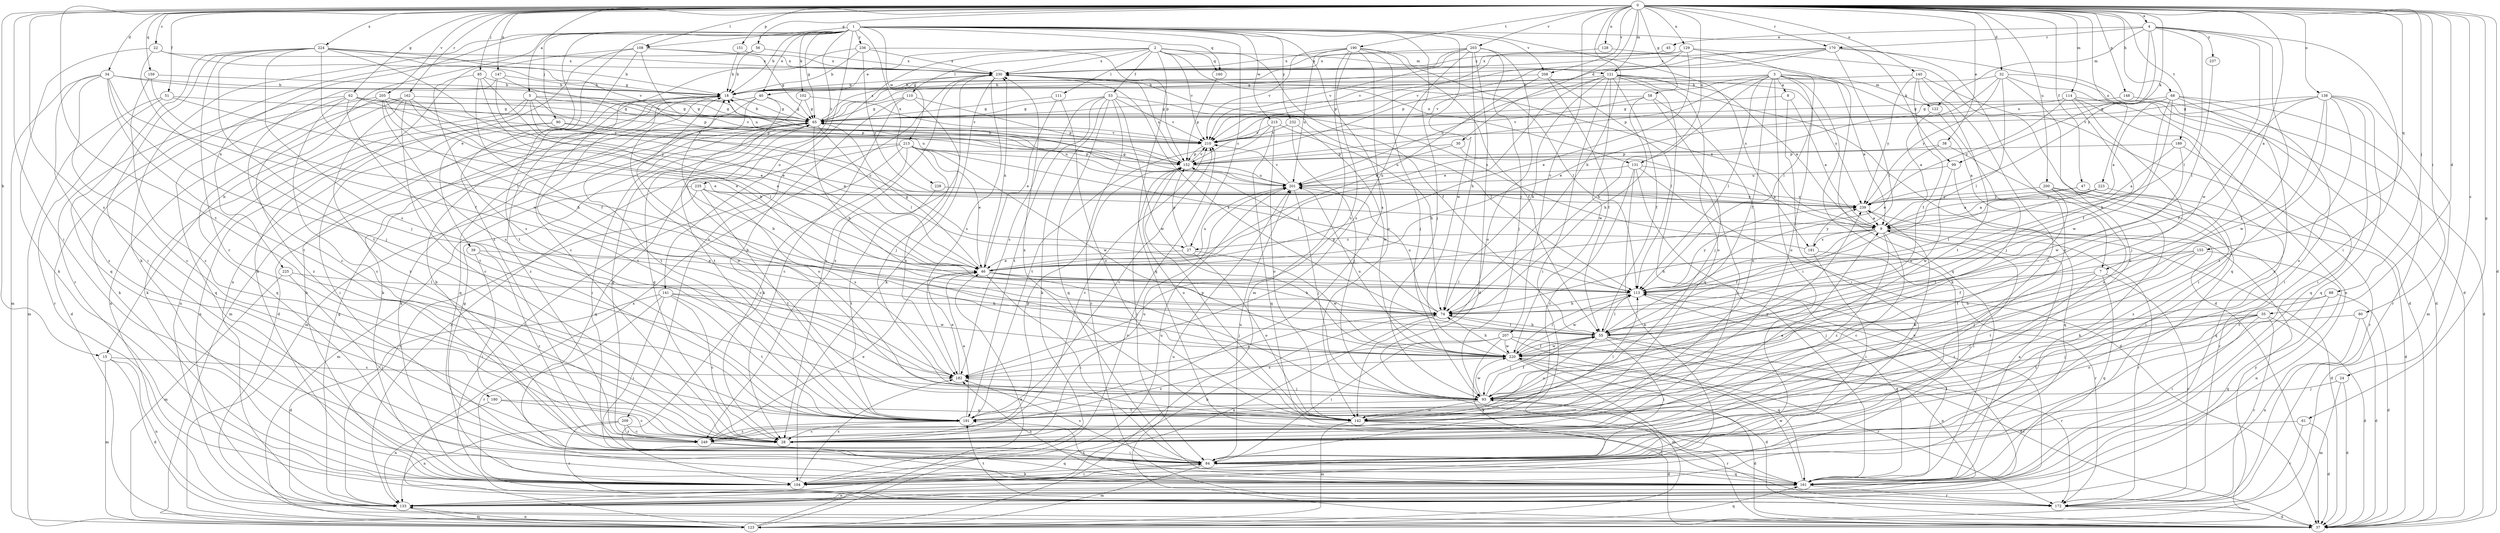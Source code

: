 strict digraph  {
0;
1;
2;
3;
4;
5;
7;
8;
9;
15;
18;
22;
24;
27;
28;
30;
32;
34;
35;
37;
38;
39;
40;
45;
46;
47;
51;
53;
55;
56;
58;
61;
62;
65;
68;
74;
80;
84;
85;
88;
90;
93;
99;
102;
104;
108;
110;
111;
113;
114;
121;
122;
123;
128;
129;
131;
133;
138;
140;
141;
142;
147;
148;
151;
152;
155;
159;
160;
161;
162;
170;
172;
180;
181;
182;
189;
190;
191;
200;
201;
203;
205;
207;
208;
209;
210;
213;
215;
220;
223;
224;
225;
228;
230;
232;
235;
236;
237;
239;
249;
0 -> 4  [label=a];
0 -> 5  [label=a];
0 -> 7  [label=a];
0 -> 15  [label=b];
0 -> 22  [label=c];
0 -> 24  [label=c];
0 -> 30  [label=d];
0 -> 32  [label=d];
0 -> 34  [label=d];
0 -> 35  [label=d];
0 -> 37  [label=d];
0 -> 38  [label=e];
0 -> 47  [label=f];
0 -> 51  [label=f];
0 -> 56  [label=g];
0 -> 58  [label=g];
0 -> 61  [label=g];
0 -> 62  [label=g];
0 -> 68  [label=h];
0 -> 74  [label=h];
0 -> 80  [label=i];
0 -> 84  [label=i];
0 -> 85  [label=j];
0 -> 88  [label=j];
0 -> 99  [label=k];
0 -> 108  [label=l];
0 -> 114  [label=m];
0 -> 121  [label=m];
0 -> 128  [label=n];
0 -> 129  [label=n];
0 -> 131  [label=n];
0 -> 138  [label=o];
0 -> 140  [label=o];
0 -> 147  [label=p];
0 -> 148  [label=p];
0 -> 151  [label=p];
0 -> 155  [label=q];
0 -> 159  [label=q];
0 -> 162  [label=r];
0 -> 170  [label=r];
0 -> 180  [label=s];
0 -> 189  [label=t];
0 -> 190  [label=t];
0 -> 191  [label=t];
0 -> 200  [label=u];
0 -> 203  [label=v];
0 -> 205  [label=v];
0 -> 207  [label=v];
0 -> 208  [label=v];
0 -> 223  [label=x];
0 -> 224  [label=x];
1 -> 15  [label=b];
1 -> 18  [label=b];
1 -> 27  [label=c];
1 -> 39  [label=e];
1 -> 40  [label=e];
1 -> 65  [label=g];
1 -> 90  [label=j];
1 -> 93  [label=j];
1 -> 99  [label=k];
1 -> 102  [label=k];
1 -> 104  [label=k];
1 -> 108  [label=l];
1 -> 141  [label=o];
1 -> 142  [label=o];
1 -> 160  [label=q];
1 -> 181  [label=s];
1 -> 208  [label=v];
1 -> 213  [label=w];
1 -> 215  [label=w];
1 -> 220  [label=w];
1 -> 225  [label=x];
1 -> 228  [label=x];
1 -> 232  [label=y];
1 -> 235  [label=y];
1 -> 236  [label=y];
1 -> 249  [label=z];
2 -> 40  [label=e];
2 -> 53  [label=f];
2 -> 55  [label=f];
2 -> 110  [label=l];
2 -> 111  [label=l];
2 -> 121  [label=m];
2 -> 131  [label=n];
2 -> 160  [label=q];
2 -> 161  [label=q];
2 -> 209  [label=v];
2 -> 210  [label=v];
2 -> 230  [label=x];
3 -> 7  [label=a];
3 -> 8  [label=a];
3 -> 9  [label=a];
3 -> 18  [label=b];
3 -> 55  [label=f];
3 -> 74  [label=h];
3 -> 84  [label=i];
3 -> 104  [label=k];
3 -> 113  [label=l];
3 -> 122  [label=m];
3 -> 142  [label=o];
3 -> 152  [label=p];
3 -> 210  [label=v];
4 -> 45  [label=e];
4 -> 84  [label=i];
4 -> 93  [label=j];
4 -> 113  [label=l];
4 -> 122  [label=m];
4 -> 170  [label=r];
4 -> 201  [label=u];
4 -> 220  [label=w];
4 -> 237  [label=y];
4 -> 239  [label=y];
5 -> 27  [label=c];
5 -> 46  [label=e];
5 -> 65  [label=g];
5 -> 104  [label=k];
5 -> 133  [label=n];
5 -> 152  [label=p];
5 -> 210  [label=v];
7 -> 93  [label=j];
7 -> 113  [label=l];
7 -> 161  [label=q];
7 -> 172  [label=r];
7 -> 249  [label=z];
8 -> 9  [label=a];
8 -> 65  [label=g];
8 -> 84  [label=i];
9 -> 27  [label=c];
9 -> 28  [label=c];
9 -> 37  [label=d];
9 -> 55  [label=f];
9 -> 74  [label=h];
9 -> 84  [label=i];
9 -> 172  [label=r];
9 -> 181  [label=s];
9 -> 230  [label=x];
9 -> 249  [label=z];
15 -> 37  [label=d];
15 -> 123  [label=m];
15 -> 133  [label=n];
15 -> 182  [label=s];
18 -> 65  [label=g];
18 -> 142  [label=o];
18 -> 191  [label=t];
18 -> 249  [label=z];
22 -> 104  [label=k];
22 -> 191  [label=t];
22 -> 210  [label=v];
22 -> 230  [label=x];
24 -> 37  [label=d];
24 -> 93  [label=j];
24 -> 123  [label=m];
27 -> 46  [label=e];
27 -> 142  [label=o];
27 -> 152  [label=p];
27 -> 220  [label=w];
28 -> 9  [label=a];
28 -> 65  [label=g];
28 -> 152  [label=p];
28 -> 201  [label=u];
28 -> 210  [label=v];
30 -> 152  [label=p];
30 -> 201  [label=u];
30 -> 249  [label=z];
32 -> 18  [label=b];
32 -> 28  [label=c];
32 -> 37  [label=d];
32 -> 46  [label=e];
32 -> 113  [label=l];
32 -> 133  [label=n];
32 -> 239  [label=y];
34 -> 18  [label=b];
34 -> 28  [label=c];
34 -> 55  [label=f];
34 -> 93  [label=j];
34 -> 123  [label=m];
34 -> 191  [label=t];
34 -> 210  [label=v];
34 -> 249  [label=z];
35 -> 37  [label=d];
35 -> 55  [label=f];
35 -> 84  [label=i];
35 -> 93  [label=j];
35 -> 142  [label=o];
35 -> 172  [label=r];
35 -> 191  [label=t];
37 -> 201  [label=u];
38 -> 46  [label=e];
38 -> 142  [label=o];
38 -> 152  [label=p];
39 -> 46  [label=e];
39 -> 84  [label=i];
39 -> 249  [label=z];
40 -> 37  [label=d];
40 -> 65  [label=g];
40 -> 104  [label=k];
40 -> 123  [label=m];
40 -> 161  [label=q];
40 -> 191  [label=t];
45 -> 230  [label=x];
46 -> 65  [label=g];
46 -> 74  [label=h];
46 -> 84  [label=i];
46 -> 93  [label=j];
46 -> 113  [label=l];
46 -> 201  [label=u];
46 -> 230  [label=x];
47 -> 9  [label=a];
47 -> 161  [label=q];
47 -> 239  [label=y];
47 -> 249  [label=z];
51 -> 46  [label=e];
51 -> 65  [label=g];
51 -> 123  [label=m];
51 -> 172  [label=r];
53 -> 65  [label=g];
53 -> 104  [label=k];
53 -> 113  [label=l];
53 -> 161  [label=q];
53 -> 172  [label=r];
53 -> 182  [label=s];
53 -> 191  [label=t];
53 -> 210  [label=v];
53 -> 220  [label=w];
55 -> 74  [label=h];
55 -> 84  [label=i];
55 -> 93  [label=j];
55 -> 113  [label=l];
55 -> 133  [label=n];
55 -> 142  [label=o];
55 -> 172  [label=r];
55 -> 220  [label=w];
55 -> 230  [label=x];
56 -> 18  [label=b];
56 -> 172  [label=r];
56 -> 230  [label=x];
58 -> 65  [label=g];
58 -> 74  [label=h];
58 -> 93  [label=j];
58 -> 142  [label=o];
58 -> 210  [label=v];
61 -> 28  [label=c];
61 -> 37  [label=d];
61 -> 172  [label=r];
62 -> 28  [label=c];
62 -> 65  [label=g];
62 -> 104  [label=k];
62 -> 152  [label=p];
62 -> 161  [label=q];
62 -> 191  [label=t];
62 -> 239  [label=y];
65 -> 18  [label=b];
65 -> 74  [label=h];
65 -> 84  [label=i];
65 -> 104  [label=k];
65 -> 113  [label=l];
65 -> 123  [label=m];
65 -> 142  [label=o];
65 -> 210  [label=v];
65 -> 230  [label=x];
68 -> 9  [label=a];
68 -> 28  [label=c];
68 -> 55  [label=f];
68 -> 65  [label=g];
68 -> 84  [label=i];
68 -> 172  [label=r];
68 -> 220  [label=w];
74 -> 55  [label=f];
74 -> 133  [label=n];
74 -> 152  [label=p];
74 -> 182  [label=s];
74 -> 201  [label=u];
80 -> 37  [label=d];
80 -> 55  [label=f];
80 -> 133  [label=n];
84 -> 18  [label=b];
84 -> 104  [label=k];
84 -> 123  [label=m];
84 -> 161  [label=q];
84 -> 182  [label=s];
84 -> 201  [label=u];
85 -> 18  [label=b];
85 -> 46  [label=e];
85 -> 55  [label=f];
85 -> 74  [label=h];
85 -> 182  [label=s];
88 -> 37  [label=d];
88 -> 74  [label=h];
88 -> 93  [label=j];
88 -> 161  [label=q];
90 -> 84  [label=i];
90 -> 133  [label=n];
90 -> 201  [label=u];
90 -> 210  [label=v];
93 -> 18  [label=b];
93 -> 37  [label=d];
93 -> 55  [label=f];
93 -> 142  [label=o];
93 -> 191  [label=t];
93 -> 220  [label=w];
99 -> 161  [label=q];
99 -> 201  [label=u];
99 -> 220  [label=w];
102 -> 65  [label=g];
102 -> 191  [label=t];
102 -> 210  [label=v];
104 -> 18  [label=b];
104 -> 65  [label=g];
104 -> 74  [label=h];
104 -> 84  [label=i];
104 -> 182  [label=s];
104 -> 201  [label=u];
108 -> 65  [label=g];
108 -> 104  [label=k];
108 -> 133  [label=n];
108 -> 191  [label=t];
108 -> 201  [label=u];
108 -> 230  [label=x];
110 -> 28  [label=c];
110 -> 65  [label=g];
110 -> 93  [label=j];
110 -> 104  [label=k];
110 -> 152  [label=p];
111 -> 46  [label=e];
111 -> 65  [label=g];
111 -> 142  [label=o];
113 -> 74  [label=h];
113 -> 161  [label=q];
113 -> 220  [label=w];
113 -> 239  [label=y];
114 -> 65  [label=g];
114 -> 74  [label=h];
114 -> 84  [label=i];
114 -> 93  [label=j];
114 -> 161  [label=q];
114 -> 239  [label=y];
121 -> 9  [label=a];
121 -> 18  [label=b];
121 -> 37  [label=d];
121 -> 46  [label=e];
121 -> 55  [label=f];
121 -> 74  [label=h];
121 -> 84  [label=i];
121 -> 142  [label=o];
121 -> 161  [label=q];
121 -> 201  [label=u];
121 -> 220  [label=w];
121 -> 239  [label=y];
122 -> 9  [label=a];
122 -> 93  [label=j];
123 -> 46  [label=e];
123 -> 133  [label=n];
123 -> 161  [label=q];
123 -> 210  [label=v];
123 -> 230  [label=x];
123 -> 239  [label=y];
128 -> 161  [label=q];
128 -> 230  [label=x];
129 -> 46  [label=e];
129 -> 113  [label=l];
129 -> 152  [label=p];
129 -> 161  [label=q];
129 -> 210  [label=v];
129 -> 230  [label=x];
131 -> 9  [label=a];
131 -> 28  [label=c];
131 -> 37  [label=d];
131 -> 104  [label=k];
131 -> 133  [label=n];
131 -> 201  [label=u];
133 -> 65  [label=g];
133 -> 93  [label=j];
133 -> 113  [label=l];
133 -> 123  [label=m];
138 -> 55  [label=f];
138 -> 65  [label=g];
138 -> 84  [label=i];
138 -> 123  [label=m];
138 -> 142  [label=o];
138 -> 161  [label=q];
138 -> 191  [label=t];
138 -> 210  [label=v];
138 -> 220  [label=w];
140 -> 18  [label=b];
140 -> 28  [label=c];
140 -> 37  [label=d];
140 -> 55  [label=f];
140 -> 191  [label=t];
140 -> 239  [label=y];
141 -> 28  [label=c];
141 -> 37  [label=d];
141 -> 74  [label=h];
141 -> 84  [label=i];
141 -> 172  [label=r];
141 -> 191  [label=t];
141 -> 220  [label=w];
142 -> 37  [label=d];
142 -> 113  [label=l];
142 -> 123  [label=m];
142 -> 152  [label=p];
142 -> 172  [label=r];
142 -> 230  [label=x];
147 -> 18  [label=b];
147 -> 28  [label=c];
147 -> 46  [label=e];
147 -> 152  [label=p];
148 -> 37  [label=d];
148 -> 65  [label=g];
151 -> 18  [label=b];
151 -> 230  [label=x];
152 -> 18  [label=b];
152 -> 84  [label=i];
152 -> 142  [label=o];
152 -> 201  [label=u];
152 -> 210  [label=v];
152 -> 230  [label=x];
155 -> 46  [label=e];
155 -> 55  [label=f];
155 -> 93  [label=j];
155 -> 133  [label=n];
155 -> 191  [label=t];
159 -> 18  [label=b];
159 -> 28  [label=c];
159 -> 113  [label=l];
160 -> 152  [label=p];
161 -> 9  [label=a];
161 -> 113  [label=l];
161 -> 133  [label=n];
161 -> 172  [label=r];
161 -> 182  [label=s];
161 -> 191  [label=t];
161 -> 220  [label=w];
162 -> 28  [label=c];
162 -> 46  [label=e];
162 -> 65  [label=g];
162 -> 113  [label=l];
162 -> 133  [label=n];
162 -> 161  [label=q];
162 -> 249  [label=z];
170 -> 28  [label=c];
170 -> 37  [label=d];
170 -> 65  [label=g];
170 -> 113  [label=l];
170 -> 152  [label=p];
170 -> 210  [label=v];
170 -> 230  [label=x];
172 -> 37  [label=d];
172 -> 191  [label=t];
180 -> 28  [label=c];
180 -> 133  [label=n];
180 -> 142  [label=o];
181 -> 84  [label=i];
181 -> 172  [label=r];
181 -> 230  [label=x];
181 -> 239  [label=y];
182 -> 46  [label=e];
182 -> 93  [label=j];
189 -> 9  [label=a];
189 -> 152  [label=p];
189 -> 172  [label=r];
189 -> 220  [label=w];
190 -> 55  [label=f];
190 -> 93  [label=j];
190 -> 113  [label=l];
190 -> 123  [label=m];
190 -> 182  [label=s];
190 -> 191  [label=t];
190 -> 201  [label=u];
190 -> 210  [label=v];
190 -> 230  [label=x];
191 -> 28  [label=c];
191 -> 46  [label=e];
191 -> 210  [label=v];
191 -> 239  [label=y];
191 -> 249  [label=z];
200 -> 37  [label=d];
200 -> 104  [label=k];
200 -> 172  [label=r];
200 -> 191  [label=t];
200 -> 239  [label=y];
201 -> 65  [label=g];
201 -> 93  [label=j];
201 -> 210  [label=v];
201 -> 239  [label=y];
203 -> 37  [label=d];
203 -> 65  [label=g];
203 -> 74  [label=h];
203 -> 93  [label=j];
203 -> 142  [label=o];
203 -> 182  [label=s];
203 -> 210  [label=v];
203 -> 230  [label=x];
205 -> 37  [label=d];
205 -> 46  [label=e];
205 -> 65  [label=g];
205 -> 74  [label=h];
205 -> 182  [label=s];
205 -> 201  [label=u];
205 -> 249  [label=z];
207 -> 37  [label=d];
207 -> 84  [label=i];
207 -> 104  [label=k];
207 -> 161  [label=q];
207 -> 220  [label=w];
207 -> 249  [label=z];
208 -> 18  [label=b];
208 -> 46  [label=e];
208 -> 55  [label=f];
208 -> 113  [label=l];
209 -> 28  [label=c];
209 -> 133  [label=n];
209 -> 172  [label=r];
209 -> 249  [label=z];
210 -> 152  [label=p];
213 -> 28  [label=c];
213 -> 46  [label=e];
213 -> 113  [label=l];
213 -> 133  [label=n];
213 -> 152  [label=p];
213 -> 161  [label=q];
213 -> 172  [label=r];
213 -> 182  [label=s];
213 -> 220  [label=w];
215 -> 74  [label=h];
215 -> 142  [label=o];
215 -> 161  [label=q];
215 -> 191  [label=t];
215 -> 210  [label=v];
220 -> 18  [label=b];
220 -> 37  [label=d];
220 -> 55  [label=f];
220 -> 74  [label=h];
220 -> 113  [label=l];
220 -> 123  [label=m];
220 -> 172  [label=r];
220 -> 182  [label=s];
220 -> 201  [label=u];
223 -> 9  [label=a];
223 -> 84  [label=i];
223 -> 113  [label=l];
223 -> 239  [label=y];
224 -> 18  [label=b];
224 -> 28  [label=c];
224 -> 65  [label=g];
224 -> 84  [label=i];
224 -> 93  [label=j];
224 -> 161  [label=q];
224 -> 182  [label=s];
224 -> 220  [label=w];
224 -> 230  [label=x];
224 -> 239  [label=y];
225 -> 84  [label=i];
225 -> 113  [label=l];
225 -> 123  [label=m];
228 -> 191  [label=t];
228 -> 239  [label=y];
230 -> 18  [label=b];
230 -> 28  [label=c];
230 -> 104  [label=k];
230 -> 182  [label=s];
230 -> 249  [label=z];
232 -> 93  [label=j];
232 -> 210  [label=v];
232 -> 220  [label=w];
235 -> 9  [label=a];
235 -> 123  [label=m];
235 -> 133  [label=n];
235 -> 182  [label=s];
235 -> 191  [label=t];
235 -> 239  [label=y];
236 -> 18  [label=b];
236 -> 28  [label=c];
236 -> 152  [label=p];
236 -> 230  [label=x];
236 -> 239  [label=y];
237 -> 113  [label=l];
239 -> 9  [label=a];
239 -> 28  [label=c];
249 -> 46  [label=e];
249 -> 65  [label=g];
249 -> 84  [label=i];
249 -> 161  [label=q];
}
